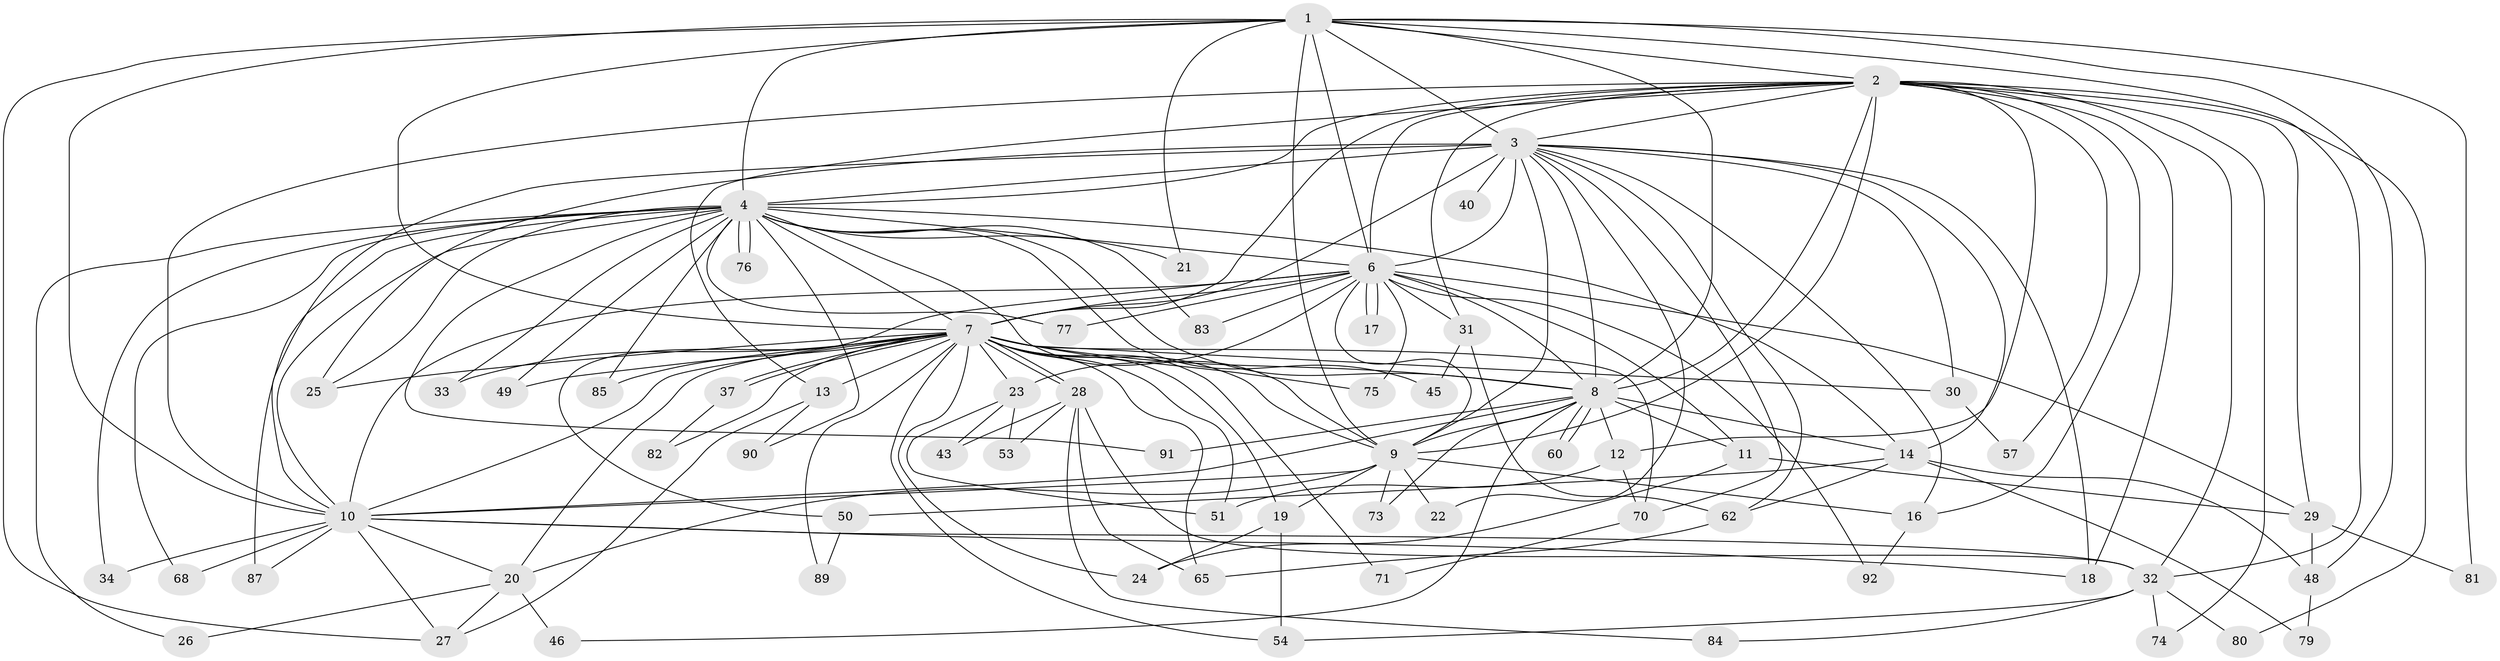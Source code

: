 // original degree distribution, {14: 0.021739130434782608, 19: 0.010869565217391304, 27: 0.010869565217391304, 16: 0.03260869565217391, 21: 0.010869565217391304, 31: 0.010869565217391304, 20: 0.010869565217391304, 5: 0.021739130434782608, 4: 0.09782608695652174, 6: 0.03260869565217391, 3: 0.20652173913043478, 2: 0.5217391304347826, 7: 0.010869565217391304}
// Generated by graph-tools (version 1.1) at 2025/41/03/06/25 10:41:43]
// undirected, 67 vertices, 168 edges
graph export_dot {
graph [start="1"]
  node [color=gray90,style=filled];
  1 [super="+35"];
  2 [super="+39"];
  3 [super="+5"];
  4 [super="+64"];
  6 [super="+44"];
  7 [super="+15"];
  8 [super="+55"];
  9 [super="+38"];
  10 [super="+78"];
  11 [super="+61"];
  12;
  13 [super="+67"];
  14 [super="+42"];
  16 [super="+41"];
  17;
  18;
  19;
  20 [super="+36"];
  21;
  22;
  23;
  24 [super="+56"];
  25 [super="+52"];
  26;
  27;
  28 [super="+66"];
  29 [super="+59"];
  30;
  31 [super="+47"];
  32 [super="+72"];
  33;
  34;
  37;
  40;
  43;
  45;
  46;
  48 [super="+69"];
  49;
  50;
  51 [super="+63"];
  53;
  54 [super="+58"];
  57;
  60;
  62 [super="+88"];
  65;
  68;
  70 [super="+86"];
  71;
  73;
  74;
  75;
  76;
  77;
  79;
  80;
  81;
  82;
  83;
  84;
  85;
  87;
  89;
  90;
  91;
  92;
  1 -- 2;
  1 -- 3 [weight=2];
  1 -- 4;
  1 -- 6;
  1 -- 7;
  1 -- 8;
  1 -- 9;
  1 -- 10;
  1 -- 21;
  1 -- 81;
  1 -- 32;
  1 -- 27;
  1 -- 48;
  2 -- 3 [weight=2];
  2 -- 4;
  2 -- 6;
  2 -- 7;
  2 -- 8;
  2 -- 9;
  2 -- 10;
  2 -- 12;
  2 -- 13;
  2 -- 16;
  2 -- 29;
  2 -- 31;
  2 -- 32;
  2 -- 57;
  2 -- 74;
  2 -- 80;
  2 -- 18;
  3 -- 4 [weight=2];
  3 -- 6 [weight=3];
  3 -- 7 [weight=3];
  3 -- 8 [weight=2];
  3 -- 9 [weight=2];
  3 -- 10 [weight=2];
  3 -- 18;
  3 -- 22;
  3 -- 30;
  3 -- 40 [weight=2];
  3 -- 62;
  3 -- 25;
  3 -- 14;
  3 -- 16;
  3 -- 70;
  4 -- 6;
  4 -- 7;
  4 -- 8;
  4 -- 9;
  4 -- 10;
  4 -- 14;
  4 -- 21;
  4 -- 25;
  4 -- 26;
  4 -- 33;
  4 -- 34;
  4 -- 45;
  4 -- 49;
  4 -- 68;
  4 -- 76;
  4 -- 76;
  4 -- 77;
  4 -- 83;
  4 -- 85;
  4 -- 87;
  4 -- 91;
  4 -- 90;
  6 -- 7;
  6 -- 8;
  6 -- 9;
  6 -- 10;
  6 -- 11;
  6 -- 17;
  6 -- 17;
  6 -- 23;
  6 -- 29;
  6 -- 31;
  6 -- 50;
  6 -- 75;
  6 -- 77;
  6 -- 83;
  6 -- 92;
  7 -- 8;
  7 -- 9;
  7 -- 10;
  7 -- 13;
  7 -- 19;
  7 -- 23;
  7 -- 24;
  7 -- 25;
  7 -- 28;
  7 -- 28;
  7 -- 30;
  7 -- 33;
  7 -- 37;
  7 -- 37;
  7 -- 49;
  7 -- 54;
  7 -- 65;
  7 -- 70;
  7 -- 71;
  7 -- 75;
  7 -- 85;
  7 -- 89;
  7 -- 82;
  7 -- 20;
  7 -- 51;
  8 -- 9;
  8 -- 10;
  8 -- 11 [weight=2];
  8 -- 12;
  8 -- 14;
  8 -- 46;
  8 -- 60;
  8 -- 60;
  8 -- 73;
  8 -- 91;
  9 -- 10;
  9 -- 16;
  9 -- 19;
  9 -- 20;
  9 -- 22;
  9 -- 73;
  10 -- 18;
  10 -- 20;
  10 -- 27;
  10 -- 34;
  10 -- 68;
  10 -- 87;
  10 -- 32;
  11 -- 24;
  11 -- 29;
  12 -- 51;
  12 -- 70;
  13 -- 90;
  13 -- 27;
  14 -- 48;
  14 -- 50;
  14 -- 79;
  14 -- 62;
  16 -- 92;
  19 -- 24;
  19 -- 54;
  20 -- 26;
  20 -- 27;
  20 -- 46;
  23 -- 43;
  23 -- 51;
  23 -- 53;
  28 -- 32;
  28 -- 43;
  28 -- 53;
  28 -- 65;
  28 -- 84;
  29 -- 48;
  29 -- 81;
  30 -- 57;
  31 -- 45 [weight=2];
  31 -- 62;
  32 -- 74;
  32 -- 80;
  32 -- 84;
  32 -- 54;
  37 -- 82;
  48 -- 79;
  50 -- 89;
  62 -- 65;
  70 -- 71;
}
